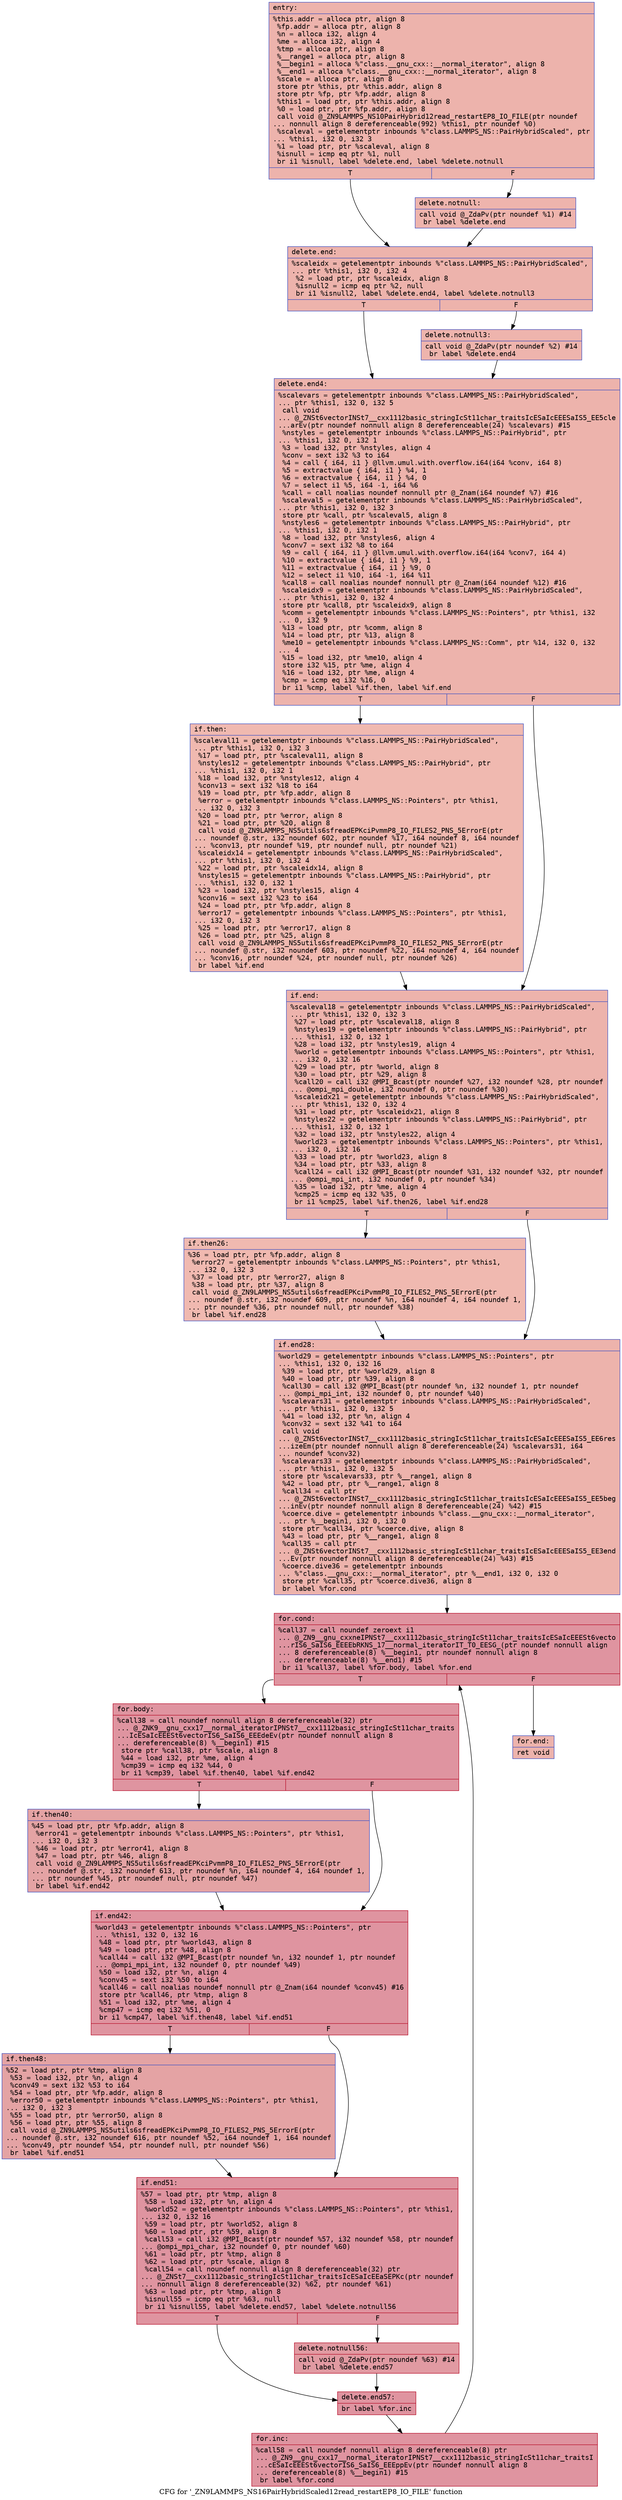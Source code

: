 digraph "CFG for '_ZN9LAMMPS_NS16PairHybridScaled12read_restartEP8_IO_FILE' function" {
	label="CFG for '_ZN9LAMMPS_NS16PairHybridScaled12read_restartEP8_IO_FILE' function";

	Node0x5623837aaf60 [shape=record,color="#3d50c3ff", style=filled, fillcolor="#d6524470" fontname="Courier",label="{entry:\l|  %this.addr = alloca ptr, align 8\l  %fp.addr = alloca ptr, align 8\l  %n = alloca i32, align 4\l  %me = alloca i32, align 4\l  %tmp = alloca ptr, align 8\l  %__range1 = alloca ptr, align 8\l  %__begin1 = alloca %\"class.__gnu_cxx::__normal_iterator\", align 8\l  %__end1 = alloca %\"class.__gnu_cxx::__normal_iterator\", align 8\l  %scale = alloca ptr, align 8\l  store ptr %this, ptr %this.addr, align 8\l  store ptr %fp, ptr %fp.addr, align 8\l  %this1 = load ptr, ptr %this.addr, align 8\l  %0 = load ptr, ptr %fp.addr, align 8\l  call void @_ZN9LAMMPS_NS10PairHybrid12read_restartEP8_IO_FILE(ptr noundef\l... nonnull align 8 dereferenceable(992) %this1, ptr noundef %0)\l  %scaleval = getelementptr inbounds %\"class.LAMMPS_NS::PairHybridScaled\", ptr\l... %this1, i32 0, i32 3\l  %1 = load ptr, ptr %scaleval, align 8\l  %isnull = icmp eq ptr %1, null\l  br i1 %isnull, label %delete.end, label %delete.notnull\l|{<s0>T|<s1>F}}"];
	Node0x5623837aaf60:s0 -> Node0x5623837abe70[tooltip="entry -> delete.end\nProbability 37.50%" ];
	Node0x5623837aaf60:s1 -> Node0x5623837abef0[tooltip="entry -> delete.notnull\nProbability 62.50%" ];
	Node0x5623837abef0 [shape=record,color="#3d50c3ff", style=filled, fillcolor="#d8564670" fontname="Courier",label="{delete.notnull:\l|  call void @_ZdaPv(ptr noundef %1) #14\l  br label %delete.end\l}"];
	Node0x5623837abef0 -> Node0x5623837abe70[tooltip="delete.notnull -> delete.end\nProbability 100.00%" ];
	Node0x5623837abe70 [shape=record,color="#3d50c3ff", style=filled, fillcolor="#d6524470" fontname="Courier",label="{delete.end:\l|  %scaleidx = getelementptr inbounds %\"class.LAMMPS_NS::PairHybridScaled\",\l... ptr %this1, i32 0, i32 4\l  %2 = load ptr, ptr %scaleidx, align 8\l  %isnull2 = icmp eq ptr %2, null\l  br i1 %isnull2, label %delete.end4, label %delete.notnull3\l|{<s0>T|<s1>F}}"];
	Node0x5623837abe70:s0 -> Node0x5623837ac3a0[tooltip="delete.end -> delete.end4\nProbability 37.50%" ];
	Node0x5623837abe70:s1 -> Node0x5623837ac420[tooltip="delete.end -> delete.notnull3\nProbability 62.50%" ];
	Node0x5623837ac420 [shape=record,color="#3d50c3ff", style=filled, fillcolor="#d8564670" fontname="Courier",label="{delete.notnull3:\l|  call void @_ZdaPv(ptr noundef %2) #14\l  br label %delete.end4\l}"];
	Node0x5623837ac420 -> Node0x5623837ac3a0[tooltip="delete.notnull3 -> delete.end4\nProbability 100.00%" ];
	Node0x5623837ac3a0 [shape=record,color="#3d50c3ff", style=filled, fillcolor="#d6524470" fontname="Courier",label="{delete.end4:\l|  %scalevars = getelementptr inbounds %\"class.LAMMPS_NS::PairHybridScaled\",\l... ptr %this1, i32 0, i32 5\l  call void\l... @_ZNSt6vectorINSt7__cxx1112basic_stringIcSt11char_traitsIcESaIcEEESaIS5_EE5cle\l...arEv(ptr noundef nonnull align 8 dereferenceable(24) %scalevars) #15\l  %nstyles = getelementptr inbounds %\"class.LAMMPS_NS::PairHybrid\", ptr\l... %this1, i32 0, i32 1\l  %3 = load i32, ptr %nstyles, align 4\l  %conv = sext i32 %3 to i64\l  %4 = call \{ i64, i1 \} @llvm.umul.with.overflow.i64(i64 %conv, i64 8)\l  %5 = extractvalue \{ i64, i1 \} %4, 1\l  %6 = extractvalue \{ i64, i1 \} %4, 0\l  %7 = select i1 %5, i64 -1, i64 %6\l  %call = call noalias noundef nonnull ptr @_Znam(i64 noundef %7) #16\l  %scaleval5 = getelementptr inbounds %\"class.LAMMPS_NS::PairHybridScaled\",\l... ptr %this1, i32 0, i32 3\l  store ptr %call, ptr %scaleval5, align 8\l  %nstyles6 = getelementptr inbounds %\"class.LAMMPS_NS::PairHybrid\", ptr\l... %this1, i32 0, i32 1\l  %8 = load i32, ptr %nstyles6, align 4\l  %conv7 = sext i32 %8 to i64\l  %9 = call \{ i64, i1 \} @llvm.umul.with.overflow.i64(i64 %conv7, i64 4)\l  %10 = extractvalue \{ i64, i1 \} %9, 1\l  %11 = extractvalue \{ i64, i1 \} %9, 0\l  %12 = select i1 %10, i64 -1, i64 %11\l  %call8 = call noalias noundef nonnull ptr @_Znam(i64 noundef %12) #16\l  %scaleidx9 = getelementptr inbounds %\"class.LAMMPS_NS::PairHybridScaled\",\l... ptr %this1, i32 0, i32 4\l  store ptr %call8, ptr %scaleidx9, align 8\l  %comm = getelementptr inbounds %\"class.LAMMPS_NS::Pointers\", ptr %this1, i32\l... 0, i32 9\l  %13 = load ptr, ptr %comm, align 8\l  %14 = load ptr, ptr %13, align 8\l  %me10 = getelementptr inbounds %\"class.LAMMPS_NS::Comm\", ptr %14, i32 0, i32\l... 4\l  %15 = load i32, ptr %me10, align 4\l  store i32 %15, ptr %me, align 4\l  %16 = load i32, ptr %me, align 4\l  %cmp = icmp eq i32 %16, 0\l  br i1 %cmp, label %if.then, label %if.end\l|{<s0>T|<s1>F}}"];
	Node0x5623837ac3a0:s0 -> Node0x5623837adec0[tooltip="delete.end4 -> if.then\nProbability 37.50%" ];
	Node0x5623837ac3a0:s1 -> Node0x5623837adf30[tooltip="delete.end4 -> if.end\nProbability 62.50%" ];
	Node0x5623837adec0 [shape=record,color="#3d50c3ff", style=filled, fillcolor="#de614d70" fontname="Courier",label="{if.then:\l|  %scaleval11 = getelementptr inbounds %\"class.LAMMPS_NS::PairHybridScaled\",\l... ptr %this1, i32 0, i32 3\l  %17 = load ptr, ptr %scaleval11, align 8\l  %nstyles12 = getelementptr inbounds %\"class.LAMMPS_NS::PairHybrid\", ptr\l... %this1, i32 0, i32 1\l  %18 = load i32, ptr %nstyles12, align 4\l  %conv13 = sext i32 %18 to i64\l  %19 = load ptr, ptr %fp.addr, align 8\l  %error = getelementptr inbounds %\"class.LAMMPS_NS::Pointers\", ptr %this1,\l... i32 0, i32 3\l  %20 = load ptr, ptr %error, align 8\l  %21 = load ptr, ptr %20, align 8\l  call void @_ZN9LAMMPS_NS5utils6sfreadEPKciPvmmP8_IO_FILES2_PNS_5ErrorE(ptr\l... noundef @.str, i32 noundef 602, ptr noundef %17, i64 noundef 8, i64 noundef\l... %conv13, ptr noundef %19, ptr noundef null, ptr noundef %21)\l  %scaleidx14 = getelementptr inbounds %\"class.LAMMPS_NS::PairHybridScaled\",\l... ptr %this1, i32 0, i32 4\l  %22 = load ptr, ptr %scaleidx14, align 8\l  %nstyles15 = getelementptr inbounds %\"class.LAMMPS_NS::PairHybrid\", ptr\l... %this1, i32 0, i32 1\l  %23 = load i32, ptr %nstyles15, align 4\l  %conv16 = sext i32 %23 to i64\l  %24 = load ptr, ptr %fp.addr, align 8\l  %error17 = getelementptr inbounds %\"class.LAMMPS_NS::Pointers\", ptr %this1,\l... i32 0, i32 3\l  %25 = load ptr, ptr %error17, align 8\l  %26 = load ptr, ptr %25, align 8\l  call void @_ZN9LAMMPS_NS5utils6sfreadEPKciPvmmP8_IO_FILES2_PNS_5ErrorE(ptr\l... noundef @.str, i32 noundef 603, ptr noundef %22, i64 noundef 4, i64 noundef\l... %conv16, ptr noundef %24, ptr noundef null, ptr noundef %26)\l  br label %if.end\l}"];
	Node0x5623837adec0 -> Node0x5623837adf30[tooltip="if.then -> if.end\nProbability 100.00%" ];
	Node0x5623837adf30 [shape=record,color="#3d50c3ff", style=filled, fillcolor="#d6524470" fontname="Courier",label="{if.end:\l|  %scaleval18 = getelementptr inbounds %\"class.LAMMPS_NS::PairHybridScaled\",\l... ptr %this1, i32 0, i32 3\l  %27 = load ptr, ptr %scaleval18, align 8\l  %nstyles19 = getelementptr inbounds %\"class.LAMMPS_NS::PairHybrid\", ptr\l... %this1, i32 0, i32 1\l  %28 = load i32, ptr %nstyles19, align 4\l  %world = getelementptr inbounds %\"class.LAMMPS_NS::Pointers\", ptr %this1,\l... i32 0, i32 16\l  %29 = load ptr, ptr %world, align 8\l  %30 = load ptr, ptr %29, align 8\l  %call20 = call i32 @MPI_Bcast(ptr noundef %27, i32 noundef %28, ptr noundef\l... @ompi_mpi_double, i32 noundef 0, ptr noundef %30)\l  %scaleidx21 = getelementptr inbounds %\"class.LAMMPS_NS::PairHybridScaled\",\l... ptr %this1, i32 0, i32 4\l  %31 = load ptr, ptr %scaleidx21, align 8\l  %nstyles22 = getelementptr inbounds %\"class.LAMMPS_NS::PairHybrid\", ptr\l... %this1, i32 0, i32 1\l  %32 = load i32, ptr %nstyles22, align 4\l  %world23 = getelementptr inbounds %\"class.LAMMPS_NS::Pointers\", ptr %this1,\l... i32 0, i32 16\l  %33 = load ptr, ptr %world23, align 8\l  %34 = load ptr, ptr %33, align 8\l  %call24 = call i32 @MPI_Bcast(ptr noundef %31, i32 noundef %32, ptr noundef\l... @ompi_mpi_int, i32 noundef 0, ptr noundef %34)\l  %35 = load i32, ptr %me, align 4\l  %cmp25 = icmp eq i32 %35, 0\l  br i1 %cmp25, label %if.then26, label %if.end28\l|{<s0>T|<s1>F}}"];
	Node0x5623837adf30:s0 -> Node0x5623837b02a0[tooltip="if.end -> if.then26\nProbability 37.50%" ];
	Node0x5623837adf30:s1 -> Node0x5623837b02f0[tooltip="if.end -> if.end28\nProbability 62.50%" ];
	Node0x5623837b02a0 [shape=record,color="#3d50c3ff", style=filled, fillcolor="#de614d70" fontname="Courier",label="{if.then26:\l|  %36 = load ptr, ptr %fp.addr, align 8\l  %error27 = getelementptr inbounds %\"class.LAMMPS_NS::Pointers\", ptr %this1,\l... i32 0, i32 3\l  %37 = load ptr, ptr %error27, align 8\l  %38 = load ptr, ptr %37, align 8\l  call void @_ZN9LAMMPS_NS5utils6sfreadEPKciPvmmP8_IO_FILES2_PNS_5ErrorE(ptr\l... noundef @.str, i32 noundef 609, ptr noundef %n, i64 noundef 4, i64 noundef 1,\l... ptr noundef %36, ptr noundef null, ptr noundef %38)\l  br label %if.end28\l}"];
	Node0x5623837b02a0 -> Node0x5623837b02f0[tooltip="if.then26 -> if.end28\nProbability 100.00%" ];
	Node0x5623837b02f0 [shape=record,color="#3d50c3ff", style=filled, fillcolor="#d6524470" fontname="Courier",label="{if.end28:\l|  %world29 = getelementptr inbounds %\"class.LAMMPS_NS::Pointers\", ptr\l... %this1, i32 0, i32 16\l  %39 = load ptr, ptr %world29, align 8\l  %40 = load ptr, ptr %39, align 8\l  %call30 = call i32 @MPI_Bcast(ptr noundef %n, i32 noundef 1, ptr noundef\l... @ompi_mpi_int, i32 noundef 0, ptr noundef %40)\l  %scalevars31 = getelementptr inbounds %\"class.LAMMPS_NS::PairHybridScaled\",\l... ptr %this1, i32 0, i32 5\l  %41 = load i32, ptr %n, align 4\l  %conv32 = sext i32 %41 to i64\l  call void\l... @_ZNSt6vectorINSt7__cxx1112basic_stringIcSt11char_traitsIcESaIcEEESaIS5_EE6res\l...izeEm(ptr noundef nonnull align 8 dereferenceable(24) %scalevars31, i64\l... noundef %conv32)\l  %scalevars33 = getelementptr inbounds %\"class.LAMMPS_NS::PairHybridScaled\",\l... ptr %this1, i32 0, i32 5\l  store ptr %scalevars33, ptr %__range1, align 8\l  %42 = load ptr, ptr %__range1, align 8\l  %call34 = call ptr\l... @_ZNSt6vectorINSt7__cxx1112basic_stringIcSt11char_traitsIcESaIcEEESaIS5_EE5beg\l...inEv(ptr noundef nonnull align 8 dereferenceable(24) %42) #15\l  %coerce.dive = getelementptr inbounds %\"class.__gnu_cxx::__normal_iterator\",\l... ptr %__begin1, i32 0, i32 0\l  store ptr %call34, ptr %coerce.dive, align 8\l  %43 = load ptr, ptr %__range1, align 8\l  %call35 = call ptr\l... @_ZNSt6vectorINSt7__cxx1112basic_stringIcSt11char_traitsIcESaIcEEESaIS5_EE3end\l...Ev(ptr noundef nonnull align 8 dereferenceable(24) %43) #15\l  %coerce.dive36 = getelementptr inbounds\l... %\"class.__gnu_cxx::__normal_iterator\", ptr %__end1, i32 0, i32 0\l  store ptr %call35, ptr %coerce.dive36, align 8\l  br label %for.cond\l}"];
	Node0x5623837b02f0 -> Node0x5623837b1930[tooltip="if.end28 -> for.cond\nProbability 100.00%" ];
	Node0x5623837b1930 [shape=record,color="#b70d28ff", style=filled, fillcolor="#b70d2870" fontname="Courier",label="{for.cond:\l|  %call37 = call noundef zeroext i1\l... @_ZN9__gnu_cxxneIPNSt7__cxx1112basic_stringIcSt11char_traitsIcESaIcEEESt6vecto\l...rIS6_SaIS6_EEEEbRKNS_17__normal_iteratorIT_T0_EESG_(ptr noundef nonnull align\l... 8 dereferenceable(8) %__begin1, ptr noundef nonnull align 8\l... dereferenceable(8) %__end1) #15\l  br i1 %call37, label %for.body, label %for.end\l|{<s0>T|<s1>F}}"];
	Node0x5623837b1930:s0 -> Node0x5623837b1c20[tooltip="for.cond -> for.body\nProbability 96.88%" ];
	Node0x5623837b1930:s1 -> Node0x5623837b1ca0[tooltip="for.cond -> for.end\nProbability 3.12%" ];
	Node0x5623837b1c20 [shape=record,color="#b70d28ff", style=filled, fillcolor="#b70d2870" fontname="Courier",label="{for.body:\l|  %call38 = call noundef nonnull align 8 dereferenceable(32) ptr\l... @_ZNK9__gnu_cxx17__normal_iteratorIPNSt7__cxx1112basic_stringIcSt11char_traits\l...IcESaIcEEESt6vectorIS6_SaIS6_EEEdeEv(ptr noundef nonnull align 8\l... dereferenceable(8) %__begin1) #15\l  store ptr %call38, ptr %scale, align 8\l  %44 = load i32, ptr %me, align 4\l  %cmp39 = icmp eq i32 %44, 0\l  br i1 %cmp39, label %if.then40, label %if.end42\l|{<s0>T|<s1>F}}"];
	Node0x5623837b1c20:s0 -> Node0x5623837b2090[tooltip="for.body -> if.then40\nProbability 37.50%" ];
	Node0x5623837b1c20:s1 -> Node0x5623837b2110[tooltip="for.body -> if.end42\nProbability 62.50%" ];
	Node0x5623837b2090 [shape=record,color="#3d50c3ff", style=filled, fillcolor="#c32e3170" fontname="Courier",label="{if.then40:\l|  %45 = load ptr, ptr %fp.addr, align 8\l  %error41 = getelementptr inbounds %\"class.LAMMPS_NS::Pointers\", ptr %this1,\l... i32 0, i32 3\l  %46 = load ptr, ptr %error41, align 8\l  %47 = load ptr, ptr %46, align 8\l  call void @_ZN9LAMMPS_NS5utils6sfreadEPKciPvmmP8_IO_FILES2_PNS_5ErrorE(ptr\l... noundef @.str, i32 noundef 613, ptr noundef %n, i64 noundef 4, i64 noundef 1,\l... ptr noundef %45, ptr noundef null, ptr noundef %47)\l  br label %if.end42\l}"];
	Node0x5623837b2090 -> Node0x5623837b2110[tooltip="if.then40 -> if.end42\nProbability 100.00%" ];
	Node0x5623837b2110 [shape=record,color="#b70d28ff", style=filled, fillcolor="#b70d2870" fontname="Courier",label="{if.end42:\l|  %world43 = getelementptr inbounds %\"class.LAMMPS_NS::Pointers\", ptr\l... %this1, i32 0, i32 16\l  %48 = load ptr, ptr %world43, align 8\l  %49 = load ptr, ptr %48, align 8\l  %call44 = call i32 @MPI_Bcast(ptr noundef %n, i32 noundef 1, ptr noundef\l... @ompi_mpi_int, i32 noundef 0, ptr noundef %49)\l  %50 = load i32, ptr %n, align 4\l  %conv45 = sext i32 %50 to i64\l  %call46 = call noalias noundef nonnull ptr @_Znam(i64 noundef %conv45) #16\l  store ptr %call46, ptr %tmp, align 8\l  %51 = load i32, ptr %me, align 4\l  %cmp47 = icmp eq i32 %51, 0\l  br i1 %cmp47, label %if.then48, label %if.end51\l|{<s0>T|<s1>F}}"];
	Node0x5623837b2110:s0 -> Node0x5623837b3620[tooltip="if.end42 -> if.then48\nProbability 37.50%" ];
	Node0x5623837b2110:s1 -> Node0x5623837b3670[tooltip="if.end42 -> if.end51\nProbability 62.50%" ];
	Node0x5623837b3620 [shape=record,color="#3d50c3ff", style=filled, fillcolor="#c32e3170" fontname="Courier",label="{if.then48:\l|  %52 = load ptr, ptr %tmp, align 8\l  %53 = load i32, ptr %n, align 4\l  %conv49 = sext i32 %53 to i64\l  %54 = load ptr, ptr %fp.addr, align 8\l  %error50 = getelementptr inbounds %\"class.LAMMPS_NS::Pointers\", ptr %this1,\l... i32 0, i32 3\l  %55 = load ptr, ptr %error50, align 8\l  %56 = load ptr, ptr %55, align 8\l  call void @_ZN9LAMMPS_NS5utils6sfreadEPKciPvmmP8_IO_FILES2_PNS_5ErrorE(ptr\l... noundef @.str, i32 noundef 616, ptr noundef %52, i64 noundef 1, i64 noundef\l... %conv49, ptr noundef %54, ptr noundef null, ptr noundef %56)\l  br label %if.end51\l}"];
	Node0x5623837b3620 -> Node0x5623837b3670[tooltip="if.then48 -> if.end51\nProbability 100.00%" ];
	Node0x5623837b3670 [shape=record,color="#b70d28ff", style=filled, fillcolor="#b70d2870" fontname="Courier",label="{if.end51:\l|  %57 = load ptr, ptr %tmp, align 8\l  %58 = load i32, ptr %n, align 4\l  %world52 = getelementptr inbounds %\"class.LAMMPS_NS::Pointers\", ptr %this1,\l... i32 0, i32 16\l  %59 = load ptr, ptr %world52, align 8\l  %60 = load ptr, ptr %59, align 8\l  %call53 = call i32 @MPI_Bcast(ptr noundef %57, i32 noundef %58, ptr noundef\l... @ompi_mpi_char, i32 noundef 0, ptr noundef %60)\l  %61 = load ptr, ptr %tmp, align 8\l  %62 = load ptr, ptr %scale, align 8\l  %call54 = call noundef nonnull align 8 dereferenceable(32) ptr\l... @_ZNSt7__cxx1112basic_stringIcSt11char_traitsIcESaIcEEaSEPKc(ptr noundef\l... nonnull align 8 dereferenceable(32) %62, ptr noundef %61)\l  %63 = load ptr, ptr %tmp, align 8\l  %isnull55 = icmp eq ptr %63, null\l  br i1 %isnull55, label %delete.end57, label %delete.notnull56\l|{<s0>T|<s1>F}}"];
	Node0x5623837b3670:s0 -> Node0x5623837b4450[tooltip="if.end51 -> delete.end57\nProbability 37.50%" ];
	Node0x5623837b3670:s1 -> Node0x5623837b4780[tooltip="if.end51 -> delete.notnull56\nProbability 62.50%" ];
	Node0x5623837b4780 [shape=record,color="#b70d28ff", style=filled, fillcolor="#bb1b2c70" fontname="Courier",label="{delete.notnull56:\l|  call void @_ZdaPv(ptr noundef %63) #14\l  br label %delete.end57\l}"];
	Node0x5623837b4780 -> Node0x5623837b4450[tooltip="delete.notnull56 -> delete.end57\nProbability 100.00%" ];
	Node0x5623837b4450 [shape=record,color="#b70d28ff", style=filled, fillcolor="#b70d2870" fontname="Courier",label="{delete.end57:\l|  br label %for.inc\l}"];
	Node0x5623837b4450 -> Node0x5623837b4ac0[tooltip="delete.end57 -> for.inc\nProbability 100.00%" ];
	Node0x5623837b4ac0 [shape=record,color="#b70d28ff", style=filled, fillcolor="#b70d2870" fontname="Courier",label="{for.inc:\l|  %call58 = call noundef nonnull align 8 dereferenceable(8) ptr\l... @_ZN9__gnu_cxx17__normal_iteratorIPNSt7__cxx1112basic_stringIcSt11char_traitsI\l...cESaIcEEESt6vectorIS6_SaIS6_EEEppEv(ptr noundef nonnull align 8\l... dereferenceable(8) %__begin1) #15\l  br label %for.cond\l}"];
	Node0x5623837b4ac0 -> Node0x5623837b1930[tooltip="for.inc -> for.cond\nProbability 100.00%" ];
	Node0x5623837b1ca0 [shape=record,color="#3d50c3ff", style=filled, fillcolor="#d6524470" fontname="Courier",label="{for.end:\l|  ret void\l}"];
}
